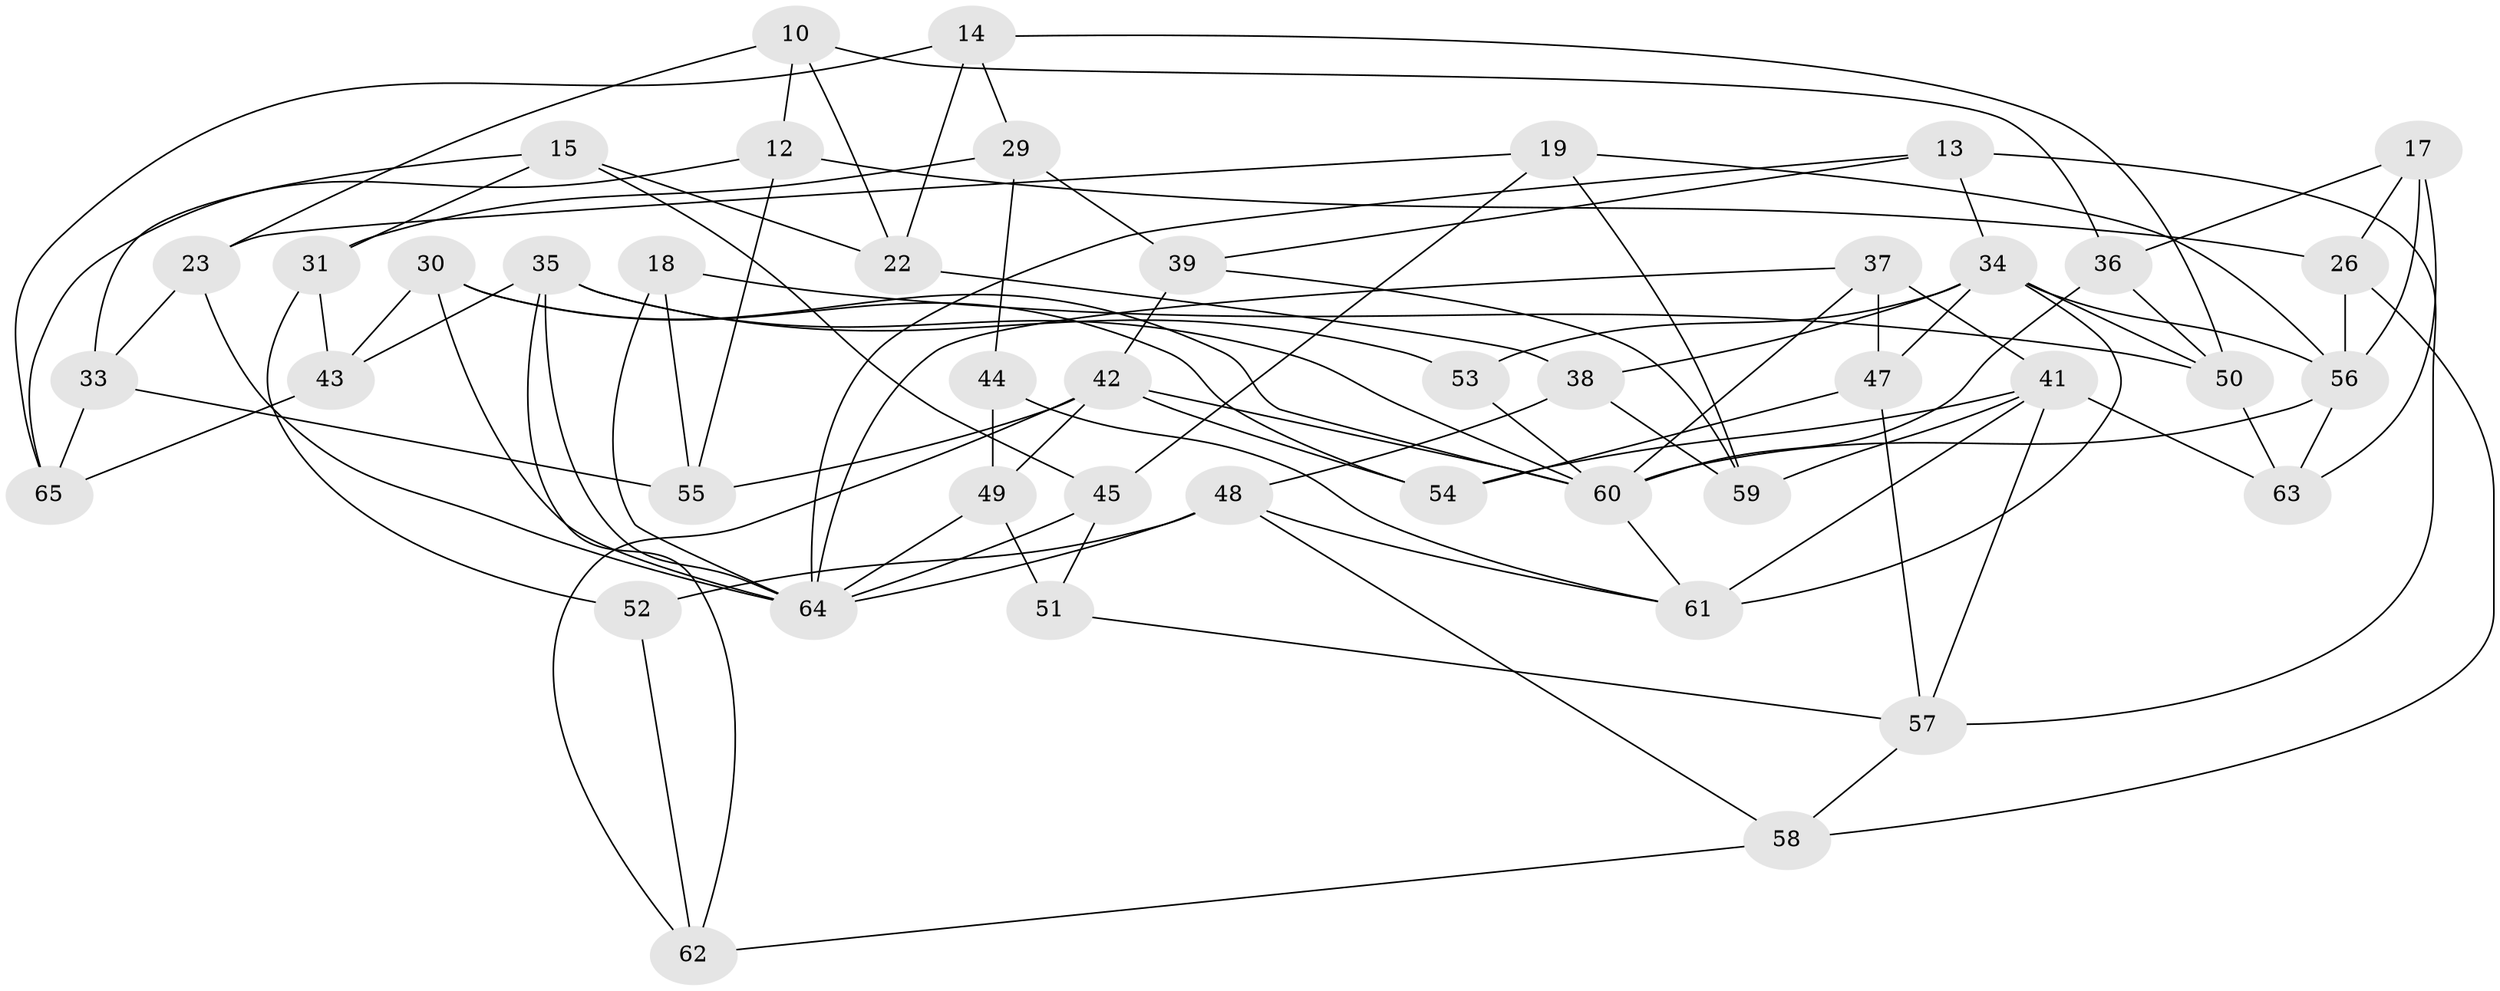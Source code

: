 // original degree distribution, {4: 1.0}
// Generated by graph-tools (version 1.1) at 2025/03/03/04/25 22:03:48]
// undirected, 45 vertices, 99 edges
graph export_dot {
graph [start="1"]
  node [color=gray90,style=filled];
  10;
  12;
  13;
  14;
  15;
  17;
  18;
  19;
  22;
  23;
  26;
  29;
  30;
  31;
  33;
  34 [super="+2+28"];
  35 [super="+20"];
  36;
  37;
  38;
  39;
  41 [super="+1+9"];
  42 [super="+4"];
  43;
  44;
  45;
  47;
  48 [super="+27"];
  49 [super="+46"];
  50 [super="+11"];
  51;
  52;
  53;
  54;
  55;
  56 [super="+8"];
  57 [super="+16"];
  58;
  59;
  60 [super="+24+25"];
  61 [super="+21+40"];
  62;
  63;
  64 [super="+32"];
  65;
  10 -- 22;
  10 -- 23;
  10 -- 36;
  10 -- 12;
  12 -- 26;
  12 -- 65;
  12 -- 55;
  13 -- 39;
  13 -- 57;
  13 -- 34;
  13 -- 64;
  14 -- 22;
  14 -- 29;
  14 -- 65;
  14 -- 50;
  15 -- 31;
  15 -- 22;
  15 -- 45;
  15 -- 33;
  17 -- 36;
  17 -- 63;
  17 -- 26;
  17 -- 56;
  18 -- 50 [weight=2];
  18 -- 55;
  18 -- 64;
  19 -- 59;
  19 -- 23;
  19 -- 45;
  19 -- 56;
  22 -- 38;
  23 -- 33;
  23 -- 64;
  26 -- 58;
  26 -- 56;
  29 -- 39;
  29 -- 44;
  29 -- 31;
  30 -- 43;
  30 -- 54;
  30 -- 60;
  30 -- 64;
  31 -- 43;
  31 -- 52;
  33 -- 55;
  33 -- 65;
  34 -- 53;
  34 -- 61 [weight=2];
  34 -- 50;
  34 -- 38;
  34 -- 47;
  34 -- 56;
  35 -- 60 [weight=2];
  35 -- 43;
  35 -- 64 [weight=2];
  35 -- 53 [weight=2];
  35 -- 62;
  36 -- 50;
  36 -- 60;
  37 -- 47;
  37 -- 64;
  37 -- 41;
  37 -- 60;
  38 -- 59;
  38 -- 48;
  39 -- 59;
  39 -- 42;
  41 -- 57 [weight=2];
  41 -- 59;
  41 -- 63;
  41 -- 54;
  41 -- 61 [weight=2];
  42 -- 49;
  42 -- 54;
  42 -- 60;
  42 -- 62;
  42 -- 55;
  43 -- 65;
  44 -- 61;
  44 -- 49 [weight=2];
  45 -- 51;
  45 -- 64;
  47 -- 54;
  47 -- 57;
  48 -- 52 [weight=2];
  48 -- 58;
  48 -- 64;
  48 -- 61;
  49 -- 51 [weight=2];
  49 -- 64;
  50 -- 63;
  51 -- 57;
  52 -- 62;
  53 -- 60;
  56 -- 63;
  56 -- 60;
  57 -- 58;
  58 -- 62;
  60 -- 61 [weight=2];
}
